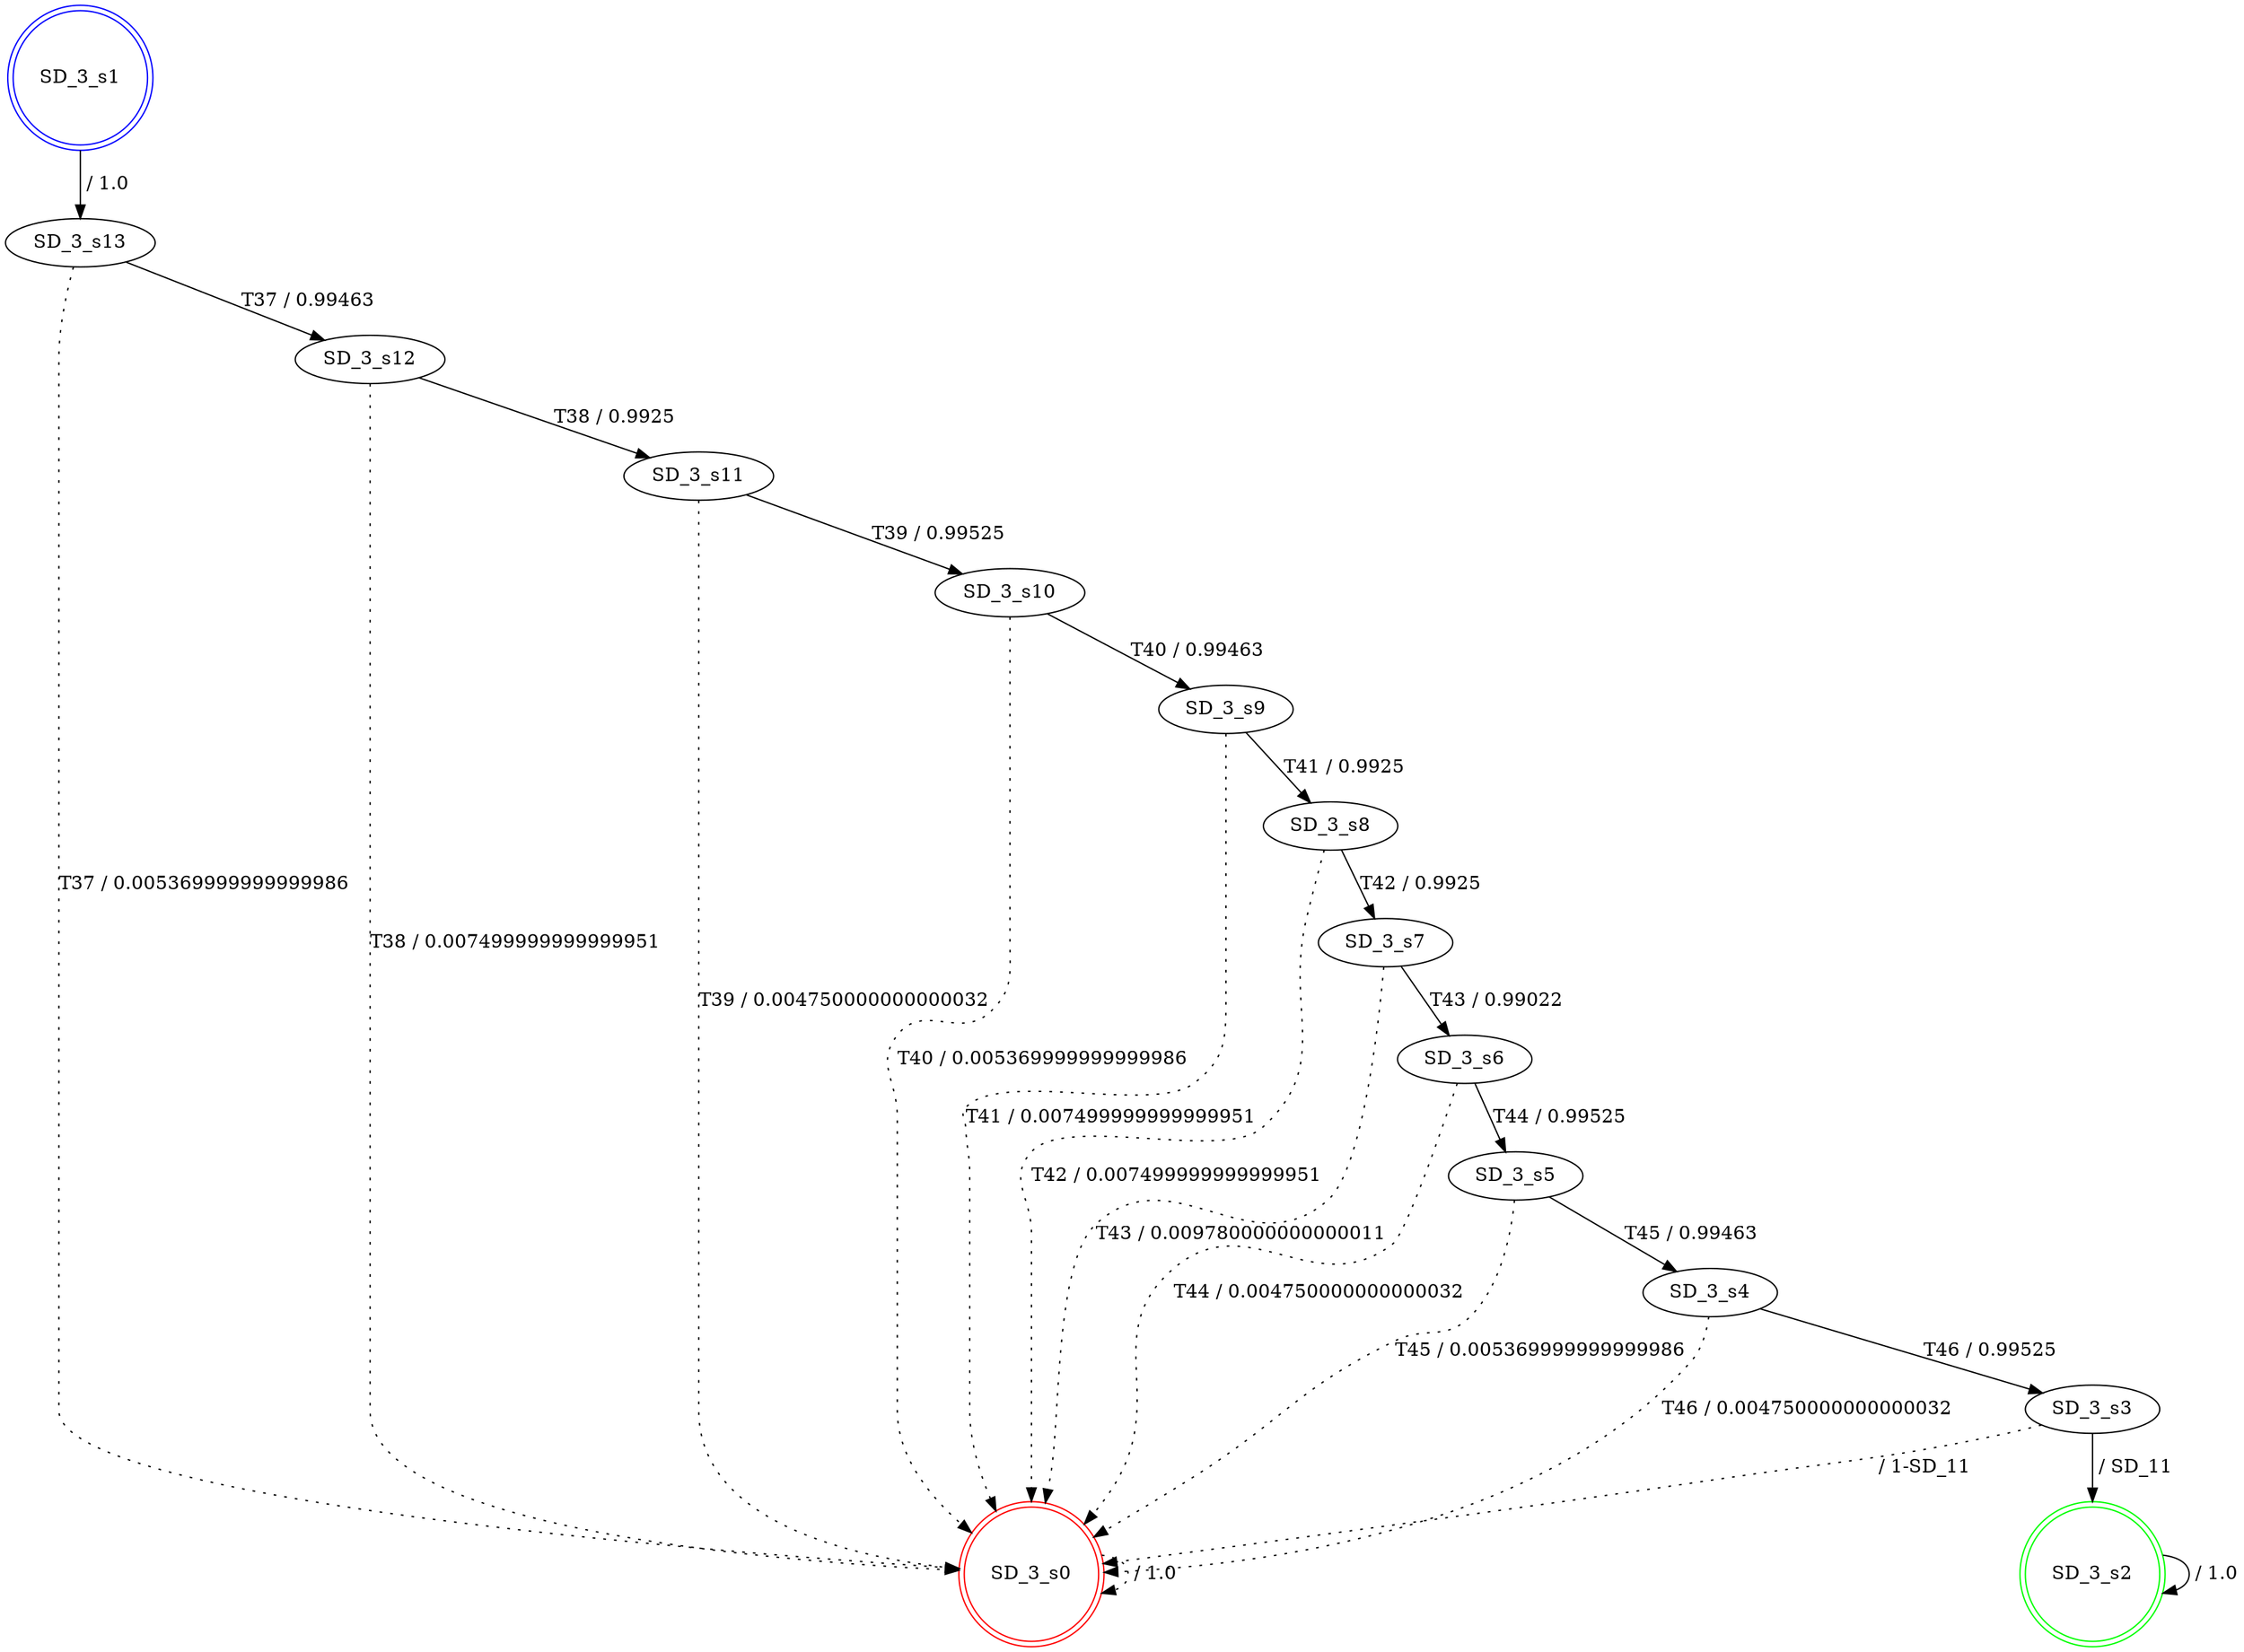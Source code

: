 digraph graphname {
SD_3_s0 [label="SD_3_s0",color=red,shape=doublecircle ];
SD_3_s1 [label="SD_3_s1",color=blue,shape=doublecircle ];
SD_3_s2 [label="SD_3_s2",color=green,shape=doublecircle ];
SD_3_s3 [label="SD_3_s3" ];
SD_3_s4 [label="SD_3_s4" ];
SD_3_s5 [label="SD_3_s5" ];
SD_3_s6 [label="SD_3_s6" ];
SD_3_s7 [label="SD_3_s7" ];
SD_3_s8 [label="SD_3_s8" ];
SD_3_s9 [label="SD_3_s9" ];
SD_3_s10 [label="SD_3_s10" ];
SD_3_s11 [label="SD_3_s11" ];
SD_3_s12 [label="SD_3_s12" ];
SD_3_s13 [label="SD_3_s13" ];
SD_3_s0 -> SD_3_s0 [label=" / 1.0", style=dotted];
SD_3_s1 -> SD_3_s13 [label=" / 1.0"];
SD_3_s2 -> SD_3_s2 [label=" / 1.0"];
SD_3_s3 -> SD_3_s2 [label=" / SD_11"];
SD_3_s3 -> SD_3_s0 [label=" / 1-SD_11", style=dotted];
SD_3_s4 -> SD_3_s3 [label="T46 / 0.99525"];
SD_3_s4 -> SD_3_s0 [label="T46 / 0.004750000000000032", style=dotted];
SD_3_s5 -> SD_3_s4 [label="T45 / 0.99463"];
SD_3_s5 -> SD_3_s0 [label="T45 / 0.005369999999999986", style=dotted];
SD_3_s6 -> SD_3_s5 [label="T44 / 0.99525"];
SD_3_s6 -> SD_3_s0 [label="T44 / 0.004750000000000032", style=dotted];
SD_3_s7 -> SD_3_s6 [label="T43 / 0.99022"];
SD_3_s7 -> SD_3_s0 [label="T43 / 0.009780000000000011", style=dotted];
SD_3_s8 -> SD_3_s7 [label="T42 / 0.9925"];
SD_3_s8 -> SD_3_s0 [label="T42 / 0.007499999999999951", style=dotted];
SD_3_s9 -> SD_3_s8 [label="T41 / 0.9925"];
SD_3_s9 -> SD_3_s0 [label="T41 / 0.007499999999999951", style=dotted];
SD_3_s10 -> SD_3_s9 [label="T40 / 0.99463"];
SD_3_s10 -> SD_3_s0 [label="T40 / 0.005369999999999986", style=dotted];
SD_3_s11 -> SD_3_s10 [label="T39 / 0.99525"];
SD_3_s11 -> SD_3_s0 [label="T39 / 0.004750000000000032", style=dotted];
SD_3_s12 -> SD_3_s11 [label="T38 / 0.9925"];
SD_3_s12 -> SD_3_s0 [label="T38 / 0.007499999999999951", style=dotted];
SD_3_s13 -> SD_3_s12 [label="T37 / 0.99463"];
SD_3_s13 -> SD_3_s0 [label="T37 / 0.005369999999999986", style=dotted];
}